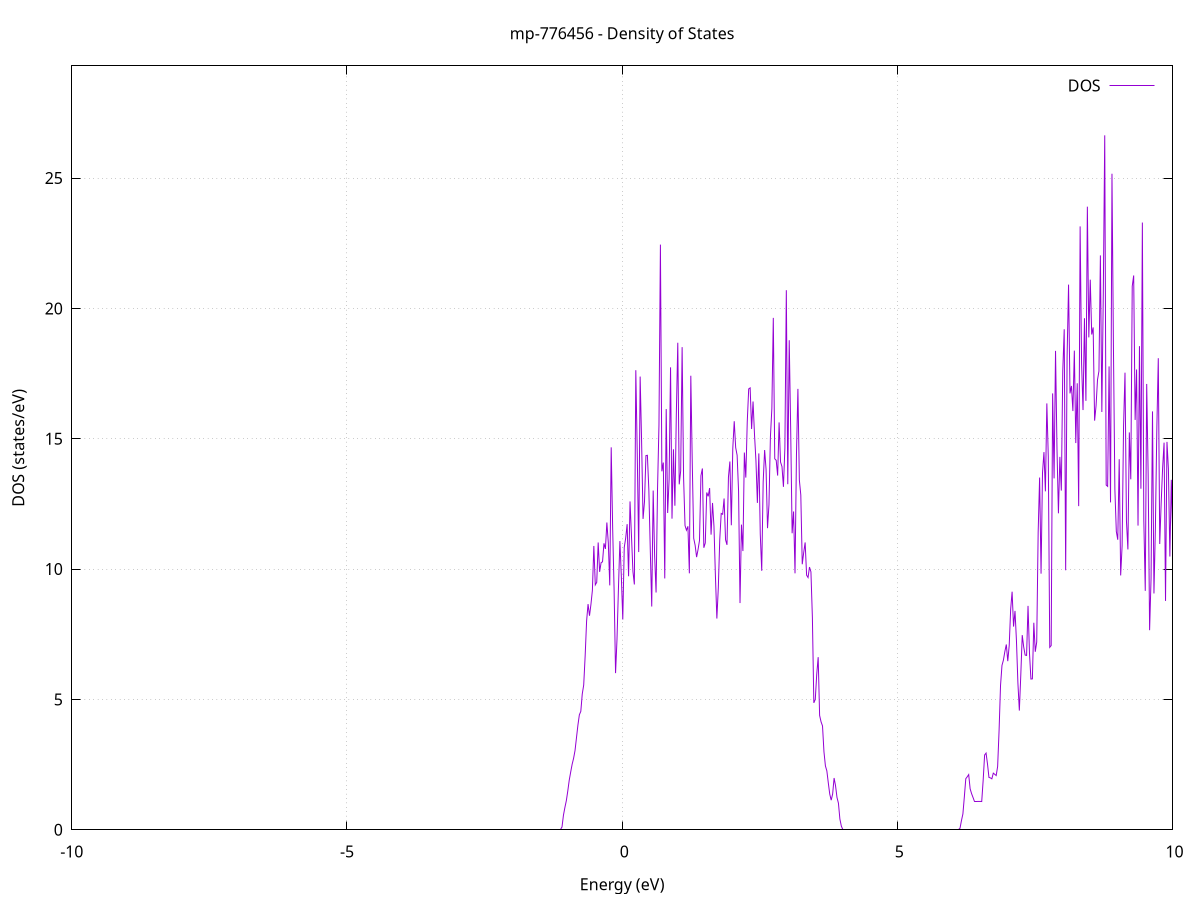 set title 'mp-776456 - Density of States'
set xlabel 'Energy (eV)'
set ylabel 'DOS (states/eV)'
set grid
set xrange [-10:10]
set yrange [0:29.305]
set xzeroaxis lt -1
set terminal png size 800,600
set output 'mp-776456_dos_gnuplot.png'
plot '-' using 1:2 with lines title 'DOS'
-29.967700 0.000000
-29.941400 0.000000
-29.915100 0.000000
-29.888800 0.000000
-29.862500 0.000000
-29.836200 0.000000
-29.809900 0.000000
-29.783600 0.000000
-29.757300 0.000000
-29.731000 0.000000
-29.704700 0.000000
-29.678400 0.000000
-29.652100 0.000000
-29.625800 0.000000
-29.599500 0.000000
-29.573200 0.000000
-29.546900 0.000000
-29.520600 0.000000
-29.494300 0.000000
-29.468000 0.000000
-29.441700 0.000000
-29.415400 0.000000
-29.389100 0.000000
-29.362800 0.000000
-29.336500 0.000000
-29.310200 0.000000
-29.283900 0.000000
-29.257600 0.000000
-29.231300 0.000000
-29.205000 0.000000
-29.178700 0.000000
-29.152400 0.000000
-29.126100 0.000000
-29.099800 0.000000
-29.073500 0.000000
-29.047200 0.000000
-29.020900 0.000000
-28.994700 0.000000
-28.968400 0.000000
-28.942100 0.000000
-28.915800 0.000000
-28.889500 0.000000
-28.863200 0.000000
-28.836900 0.000000
-28.810600 0.000000
-28.784300 0.000000
-28.758000 0.000000
-28.731700 0.000000
-28.705400 0.000000
-28.679100 0.000000
-28.652800 0.000000
-28.626500 0.000000
-28.600200 0.000000
-28.573900 0.000000
-28.547600 0.000000
-28.521300 0.000000
-28.495000 0.000000
-28.468700 0.000000
-28.442400 0.000000
-28.416100 0.000000
-28.389800 0.000000
-28.363500 0.000000
-28.337200 0.000000
-28.310900 0.000000
-28.284600 0.000000
-28.258300 0.000000
-28.232000 0.000000
-28.205700 0.000000
-28.179400 0.000000
-28.153100 0.000000
-28.126800 0.000000
-28.100500 0.000000
-28.074200 0.000000
-28.047900 0.000000
-28.021600 0.000000
-27.995300 0.000000
-27.969000 0.000000
-27.942700 0.000000
-27.916400 0.000000
-27.890200 0.000000
-27.863900 0.000000
-27.837600 0.000000
-27.811300 0.000000
-27.785000 0.000000
-27.758700 0.000000
-27.732400 0.000000
-27.706100 0.000000
-27.679800 0.000000
-27.653500 0.000000
-27.627200 0.000000
-27.600900 0.000000
-27.574600 3.269900
-27.548300 31.986800
-27.522000 27.049700
-27.495700 34.081600
-27.469400 13.095200
-27.443100 34.325000
-27.416800 32.295700
-27.390500 61.880400
-27.364200 41.633700
-27.337900 63.404000
-27.311600 81.708300
-27.285300 71.185500
-27.259000 53.107200
-27.232700 55.339300
-27.206400 39.647800
-27.180100 110.600600
-27.153800 156.945600
-27.127500 32.485000
-27.101200 49.040900
-27.074900 38.660200
-27.048600 38.978300
-27.022300 34.698300
-26.996000 42.873100
-26.969700 86.626100
-26.943400 31.663600
-26.917100 45.112900
-26.890800 14.333200
-26.864500 0.000000
-26.838200 0.000000
-26.811900 0.000000
-26.785600 0.000000
-26.759400 0.000000
-26.733100 0.000000
-26.706800 0.000000
-26.680500 0.000000
-26.654200 0.000000
-26.627900 0.000000
-26.601600 0.000000
-26.575300 0.000000
-26.549000 0.000000
-26.522700 0.000000
-26.496400 0.000000
-26.470100 0.000000
-26.443800 0.000000
-26.417500 0.000000
-26.391200 0.000000
-26.364900 0.000000
-26.338600 0.000000
-26.312300 0.000000
-26.286000 0.000000
-26.259700 0.000000
-26.233400 0.000000
-26.207100 0.000000
-26.180800 0.000000
-26.154500 0.000000
-26.128200 0.000000
-26.101900 0.000000
-26.075600 0.000000
-26.049300 0.000000
-26.023000 0.000000
-25.996700 0.000000
-25.970400 0.000000
-25.944100 0.000000
-25.917800 0.000000
-25.891500 0.000000
-25.865200 0.000000
-25.838900 0.000000
-25.812600 0.000000
-25.786300 0.000000
-25.760000 0.000000
-25.733700 0.000000
-25.707400 0.000000
-25.681100 0.000000
-25.654800 0.000000
-25.628600 0.000000
-25.602300 0.000000
-25.576000 0.000000
-25.549700 0.000000
-25.523400 0.000000
-25.497100 0.000000
-25.470800 0.000000
-25.444500 0.000000
-25.418200 0.000000
-25.391900 0.000000
-25.365600 0.000000
-25.339300 0.000000
-25.313000 0.000000
-25.286700 0.000000
-25.260400 0.000000
-25.234100 0.000000
-25.207800 0.000000
-25.181500 0.000000
-25.155200 0.000000
-25.128900 0.000000
-25.102600 0.000000
-25.076300 0.000000
-25.050000 0.000000
-25.023700 0.000000
-24.997400 0.000000
-24.971100 0.000000
-24.944800 0.000000
-24.918500 0.000000
-24.892200 0.000000
-24.865900 0.000000
-24.839600 0.000000
-24.813300 0.000000
-24.787000 0.000000
-24.760700 0.000000
-24.734400 0.000000
-24.708100 0.000000
-24.681800 0.000000
-24.655500 0.000000
-24.629200 0.000000
-24.602900 0.000000
-24.576600 0.000000
-24.550300 0.000000
-24.524000 0.000000
-24.497800 0.000000
-24.471500 0.000000
-24.445200 0.000000
-24.418900 0.000000
-24.392600 0.000000
-24.366300 0.000000
-24.340000 0.000000
-24.313700 0.000000
-24.287400 0.000000
-24.261100 0.000000
-24.234800 0.000000
-24.208500 0.000000
-24.182200 0.000000
-24.155900 0.000000
-24.129600 0.000000
-24.103300 0.000000
-24.077000 0.000000
-24.050700 0.000000
-24.024400 0.000000
-23.998100 0.000000
-23.971800 0.000000
-23.945500 0.000000
-23.919200 0.000000
-23.892900 0.000000
-23.866600 0.000000
-23.840300 0.000000
-23.814000 0.000000
-23.787700 0.000000
-23.761400 0.000000
-23.735100 0.000000
-23.708800 0.000000
-23.682500 0.000000
-23.656200 0.000000
-23.629900 0.000000
-23.603600 0.000000
-23.577300 0.000000
-23.551000 0.000000
-23.524700 0.000000
-23.498400 0.000000
-23.472100 0.000000
-23.445800 0.000000
-23.419500 0.000000
-23.393300 0.000000
-23.367000 0.000000
-23.340700 0.000000
-23.314400 0.000000
-23.288100 0.000000
-23.261800 0.000000
-23.235500 0.000000
-23.209200 0.000000
-23.182900 0.000000
-23.156600 0.000000
-23.130300 0.000000
-23.104000 0.000000
-23.077700 0.000000
-23.051400 0.000000
-23.025100 0.000000
-22.998800 0.000000
-22.972500 0.000000
-22.946200 0.000000
-22.919900 0.000000
-22.893600 0.000000
-22.867300 0.000000
-22.841000 0.000000
-22.814700 0.000000
-22.788400 0.000000
-22.762100 0.000000
-22.735800 0.000000
-22.709500 0.000000
-22.683200 0.000000
-22.656900 0.000000
-22.630600 0.000000
-22.604300 0.000000
-22.578000 0.000000
-22.551700 0.000000
-22.525400 0.000000
-22.499100 0.000000
-22.472800 0.000000
-22.446500 0.000000
-22.420200 0.000000
-22.393900 0.000000
-22.367600 0.000000
-22.341300 0.000000
-22.315000 0.000000
-22.288700 0.000000
-22.262500 0.000000
-22.236200 0.000000
-22.209900 0.000000
-22.183600 0.000000
-22.157300 0.000000
-22.131000 0.000000
-22.104700 0.000000
-22.078400 0.000000
-22.052100 0.000000
-22.025800 0.000000
-21.999500 0.000000
-21.973200 0.000000
-21.946900 0.000000
-21.920600 0.000000
-21.894300 0.000000
-21.868000 0.000000
-21.841700 0.000000
-21.815400 0.000000
-21.789100 0.000000
-21.762800 0.000000
-21.736500 0.000000
-21.710200 0.000000
-21.683900 0.000000
-21.657600 0.000000
-21.631300 0.000000
-21.605000 0.000000
-21.578700 0.000000
-21.552400 0.000000
-21.526100 0.000000
-21.499800 0.000000
-21.473500 0.000000
-21.447200 0.000000
-21.420900 0.000000
-21.394600 0.000000
-21.368300 0.000000
-21.342000 0.000000
-21.315700 0.000000
-21.289400 0.000000
-21.263100 0.000000
-21.236800 0.000000
-21.210500 0.000000
-21.184200 0.000000
-21.157900 0.000000
-21.131700 0.000000
-21.105400 0.000000
-21.079100 0.000000
-21.052800 0.000000
-21.026500 0.000000
-21.000200 0.000000
-20.973900 0.000000
-20.947600 0.000000
-20.921300 0.000000
-20.895000 0.000000
-20.868700 0.000000
-20.842400 0.000000
-20.816100 0.000000
-20.789800 0.000000
-20.763500 0.000000
-20.737200 0.000000
-20.710900 0.000000
-20.684600 0.000000
-20.658300 0.000000
-20.632000 0.000000
-20.605700 0.000000
-20.579400 0.000000
-20.553100 0.000000
-20.526800 0.000000
-20.500500 0.000000
-20.474200 0.000000
-20.447900 0.000000
-20.421600 0.000000
-20.395300 0.000000
-20.369000 0.000000
-20.342700 0.000000
-20.316400 0.000000
-20.290100 0.000000
-20.263800 0.000000
-20.237500 0.000000
-20.211200 0.000000
-20.184900 0.000000
-20.158600 0.000000
-20.132300 0.000000
-20.106000 0.000000
-20.079700 0.000000
-20.053400 0.000000
-20.027100 0.000000
-20.000900 0.000000
-19.974600 0.000000
-19.948300 0.000000
-19.922000 0.000000
-19.895700 0.000000
-19.869400 0.000000
-19.843100 0.000000
-19.816800 0.000000
-19.790500 0.000000
-19.764200 0.000000
-19.737900 0.000000
-19.711600 0.000000
-19.685300 0.000000
-19.659000 0.000000
-19.632700 0.000000
-19.606400 0.000000
-19.580100 0.000000
-19.553800 0.000000
-19.527500 0.000000
-19.501200 0.000000
-19.474900 0.000000
-19.448600 0.000000
-19.422300 0.000000
-19.396000 0.000000
-19.369700 0.000000
-19.343400 0.000000
-19.317100 0.000000
-19.290800 0.000000
-19.264500 0.000000
-19.238200 0.000000
-19.211900 0.000000
-19.185600 0.000000
-19.159300 0.000000
-19.133000 0.000000
-19.106700 0.000000
-19.080400 0.000000
-19.054100 0.000000
-19.027800 0.000000
-19.001500 0.000000
-18.975200 0.000000
-18.948900 0.000000
-18.922600 0.000000
-18.896400 0.000000
-18.870100 0.000000
-18.843800 0.000000
-18.817500 0.000000
-18.791200 0.000000
-18.764900 0.000000
-18.738600 0.000000
-18.712300 0.000000
-18.686000 0.000000
-18.659700 0.000000
-18.633400 0.000000
-18.607100 0.000000
-18.580800 0.000000
-18.554500 0.000000
-18.528200 0.000000
-18.501900 0.000000
-18.475600 0.000000
-18.449300 0.000000
-18.423000 0.000000
-18.396700 0.000000
-18.370400 0.000000
-18.344100 0.000000
-18.317800 0.000000
-18.291500 0.000000
-18.265200 0.000000
-18.238900 0.000000
-18.212600 0.000000
-18.186300 0.000000
-18.160000 0.000000
-18.133700 0.000000
-18.107400 0.000000
-18.081100 0.000000
-18.054800 0.000000
-18.028500 0.000000
-18.002200 0.000000
-17.975900 0.000000
-17.949600 0.000000
-17.923300 0.000000
-17.897000 0.000000
-17.870700 0.000000
-17.844400 0.000000
-17.818100 0.000000
-17.791800 0.000000
-17.765600 0.000000
-17.739300 0.000000
-17.713000 0.000000
-17.686700 0.000000
-17.660400 0.000000
-17.634100 0.000000
-17.607800 0.000000
-17.581500 0.000000
-17.555200 0.000000
-17.528900 0.000000
-17.502600 0.000000
-17.476300 0.000000
-17.450000 0.000000
-17.423700 0.000000
-17.397400 0.000000
-17.371100 0.000000
-17.344800 0.000000
-17.318500 0.000000
-17.292200 0.000000
-17.265900 0.000000
-17.239600 0.000000
-17.213300 0.000000
-17.187000 0.000000
-17.160700 0.000000
-17.134400 0.000000
-17.108100 0.000000
-17.081800 0.000000
-17.055500 0.000000
-17.029200 0.000000
-17.002900 0.000000
-16.976600 0.000000
-16.950300 0.000000
-16.924000 0.000000
-16.897700 0.000000
-16.871400 0.000000
-16.845100 0.000000
-16.818800 0.000000
-16.792500 0.000000
-16.766200 0.000000
-16.739900 0.000000
-16.713600 0.000000
-16.687300 0.000000
-16.661000 0.000000
-16.634800 0.000000
-16.608500 0.000000
-16.582200 0.000000
-16.555900 0.000000
-16.529600 0.000000
-16.503300 0.000000
-16.477000 0.000000
-16.450700 0.000000
-16.424400 0.000000
-16.398100 0.000000
-16.371800 0.000000
-16.345500 0.000000
-16.319200 0.000000
-16.292900 0.000000
-16.266600 0.000000
-16.240300 0.000000
-16.214000 0.000000
-16.187700 0.000000
-16.161400 0.000000
-16.135100 0.000000
-16.108800 0.000000
-16.082500 0.000000
-16.056200 0.000000
-16.029900 0.000000
-16.003600 0.000000
-15.977300 0.000000
-15.951000 0.000000
-15.924700 0.000000
-15.898400 0.000000
-15.872100 0.000000
-15.845800 0.000000
-15.819500 0.000000
-15.793200 0.000000
-15.766900 0.000000
-15.740600 0.000000
-15.714300 0.000000
-15.688000 0.000000
-15.661700 0.000000
-15.635400 0.000000
-15.609100 0.000000
-15.582800 0.000000
-15.556500 0.000000
-15.530300 0.000000
-15.504000 0.000000
-15.477700 0.000000
-15.451400 0.000000
-15.425100 0.000000
-15.398800 0.000000
-15.372500 0.000000
-15.346200 0.000000
-15.319900 0.000000
-15.293600 0.000000
-15.267300 0.000000
-15.241000 0.000000
-15.214700 0.000000
-15.188400 0.000000
-15.162100 0.000000
-15.135800 0.000000
-15.109500 0.000000
-15.083200 0.000000
-15.056900 0.000000
-15.030600 0.000000
-15.004300 0.000000
-14.978000 0.000000
-14.951700 0.000000
-14.925400 0.000000
-14.899100 0.000000
-14.872800 0.000000
-14.846500 0.000000
-14.820200 0.000000
-14.793900 0.000000
-14.767600 0.000000
-14.741300 0.000000
-14.715000 0.000000
-14.688700 0.000000
-14.662400 0.000000
-14.636100 0.000000
-14.609800 0.000000
-14.583500 0.000000
-14.557200 0.000000
-14.530900 0.000000
-14.504600 0.000000
-14.478300 0.000000
-14.452000 0.000000
-14.425700 0.000000
-14.399500 0.000000
-14.373200 0.000000
-14.346900 0.000000
-14.320600 0.000000
-14.294300 0.000000
-14.268000 0.000000
-14.241700 0.000000
-14.215400 0.000000
-14.189100 0.000000
-14.162800 0.000000
-14.136500 0.000000
-14.110200 0.000000
-14.083900 0.000000
-14.057600 0.000000
-14.031300 0.000000
-14.005000 0.000000
-13.978700 0.000000
-13.952400 0.000000
-13.926100 0.000000
-13.899800 0.000000
-13.873500 0.000000
-13.847200 0.048000
-13.820900 0.388000
-13.794600 0.846800
-13.768300 0.954500
-13.742000 0.890700
-13.715700 0.982800
-13.689400 1.037700
-13.663100 1.266400
-13.636800 1.592300
-13.610500 1.719500
-13.584200 1.953300
-13.557900 2.360300
-13.531600 2.494800
-13.505300 2.794000
-13.479000 2.433600
-13.452700 2.128800
-13.426400 2.428900
-13.400100 2.953700
-13.373800 3.140300
-13.347500 3.202800
-13.321200 3.230000
-13.294900 3.153300
-13.268700 3.540900
-13.242400 2.941400
-13.216100 3.023800
-13.189800 3.371500
-13.163500 3.764400
-13.137200 3.833000
-13.110900 3.998700
-13.084600 4.269900
-13.058300 5.062500
-13.032000 5.187600
-13.005700 5.920600
-12.979400 6.004700
-12.953100 6.923900
-12.926800 7.043200
-12.900500 11.117300
-12.874200 3.867000
-12.847900 4.127800
-12.821600 7.795600
-12.795300 8.753200
-12.769000 9.928800
-12.742700 14.072400
-12.716400 25.171500
-12.690100 5.132200
-12.663800 5.241200
-12.637500 5.763400
-12.611200 6.619100
-12.584900 9.835700
-12.558600 12.805800
-12.532300 12.927700
-12.506000 15.418400
-12.479700 8.247800
-12.453400 18.376800
-12.427100 12.336400
-12.400800 13.626700
-12.374500 14.596700
-12.348200 17.233200
-12.321900 12.461800
-12.295600 15.605000
-12.269300 16.974300
-12.243000 15.526800
-12.216700 8.552800
-12.190400 23.740700
-12.164100 28.823300
-12.137900 12.965300
-12.111600 15.869800
-12.085300 27.335000
-12.059000 10.842500
-12.032700 17.858200
-12.006400 13.042700
-11.980100 29.261600
-11.953800 33.046400
-11.927500 23.870700
-11.901200 15.254800
-11.874900 3.137300
-11.848600 0.000000
-11.822300 0.000000
-11.796000 0.000000
-11.769700 0.000000
-11.743400 0.000000
-11.717100 0.000000
-11.690800 0.000000
-11.664500 0.000000
-11.638200 0.000000
-11.611900 0.000000
-11.585600 0.000000
-11.559300 0.000000
-11.533000 0.000000
-11.506700 0.000000
-11.480400 0.000000
-11.454100 0.000000
-11.427800 0.000000
-11.401500 0.000000
-11.375200 0.000000
-11.348900 0.000000
-11.322600 0.000000
-11.296300 0.000000
-11.270000 0.000000
-11.243700 0.000000
-11.217400 0.000000
-11.191100 0.000000
-11.164800 0.000000
-11.138500 0.000000
-11.112200 0.000000
-11.085900 0.000000
-11.059600 0.000000
-11.033400 0.000000
-11.007100 0.000000
-10.980800 0.000000
-10.954500 0.000000
-10.928200 0.000000
-10.901900 0.000000
-10.875600 0.000000
-10.849300 0.000000
-10.823000 0.000000
-10.796700 0.000000
-10.770400 0.000000
-10.744100 0.000000
-10.717800 0.000000
-10.691500 0.000000
-10.665200 0.000000
-10.638900 0.000000
-10.612600 0.000000
-10.586300 0.000000
-10.560000 0.000000
-10.533700 0.000000
-10.507400 0.000000
-10.481100 0.000000
-10.454800 0.000000
-10.428500 0.000000
-10.402200 0.000000
-10.375900 0.000000
-10.349600 0.000000
-10.323300 0.000000
-10.297000 0.000000
-10.270700 0.000000
-10.244400 0.000000
-10.218100 0.000000
-10.191800 0.000000
-10.165500 0.000000
-10.139200 0.000000
-10.112900 0.000000
-10.086600 0.000000
-10.060300 0.000000
-10.034000 0.000000
-10.007700 0.000000
-9.981400 0.000000
-9.955100 0.000000
-9.928800 0.000000
-9.902600 0.000000
-9.876300 0.000000
-9.850000 0.000000
-9.823700 0.000000
-9.797400 0.000000
-9.771100 0.000000
-9.744800 0.000000
-9.718500 0.000000
-9.692200 0.000000
-9.665900 0.000000
-9.639600 0.000000
-9.613300 0.000000
-9.587000 0.000000
-9.560700 0.000000
-9.534400 0.000000
-9.508100 0.000000
-9.481800 0.000000
-9.455500 0.000000
-9.429200 0.000000
-9.402900 0.000000
-9.376600 0.000000
-9.350300 0.000000
-9.324000 0.000000
-9.297700 0.000000
-9.271400 0.000000
-9.245100 0.000000
-9.218800 0.000000
-9.192500 0.000000
-9.166200 0.000000
-9.139900 0.000000
-9.113600 0.000000
-9.087300 0.000000
-9.061000 0.000000
-9.034700 0.000000
-9.008400 0.000000
-8.982100 0.000000
-8.955800 0.000000
-8.929500 0.000000
-8.903200 0.000000
-8.876900 0.000000
-8.850600 0.000000
-8.824300 0.000000
-8.798000 0.000000
-8.771800 0.000000
-8.745500 0.000000
-8.719200 0.000000
-8.692900 0.000000
-8.666600 0.000000
-8.640300 0.000000
-8.614000 0.000000
-8.587700 0.000000
-8.561400 0.000000
-8.535100 0.000000
-8.508800 0.000000
-8.482500 0.000000
-8.456200 0.000000
-8.429900 0.000000
-8.403600 0.000000
-8.377300 0.000000
-8.351000 0.000000
-8.324700 0.000000
-8.298400 0.000000
-8.272100 0.000000
-8.245800 0.000000
-8.219500 0.000000
-8.193200 0.000000
-8.166900 0.000000
-8.140600 0.000000
-8.114300 0.000000
-8.088000 0.000000
-8.061700 0.000000
-8.035400 0.000000
-8.009100 0.000000
-7.982800 0.000000
-7.956500 0.000000
-7.930200 0.000000
-7.903900 0.000000
-7.877600 0.000000
-7.851300 0.000000
-7.825000 0.000000
-7.798700 0.000000
-7.772400 0.000000
-7.746100 0.000000
-7.719800 0.000000
-7.693500 0.000000
-7.667200 0.000000
-7.641000 0.000000
-7.614700 0.000000
-7.588400 0.000000
-7.562100 0.000000
-7.535800 0.000000
-7.509500 0.000000
-7.483200 0.000000
-7.456900 0.000000
-7.430600 0.000000
-7.404300 0.000000
-7.378000 0.000000
-7.351700 0.000000
-7.325400 0.000000
-7.299100 0.000000
-7.272800 0.000000
-7.246500 0.000000
-7.220200 0.000000
-7.193900 0.000000
-7.167600 0.000000
-7.141300 0.000000
-7.115000 0.000000
-7.088700 0.000000
-7.062400 0.000000
-7.036100 0.000000
-7.009800 0.000000
-6.983500 0.000000
-6.957200 0.000000
-6.930900 0.000000
-6.904600 0.000000
-6.878300 0.000000
-6.852000 0.000000
-6.825700 0.000000
-6.799400 0.000000
-6.773100 0.000000
-6.746800 0.000000
-6.720500 0.000000
-6.694200 0.000000
-6.667900 0.000000
-6.641600 0.000000
-6.615300 0.000000
-6.589000 0.000000
-6.562700 0.000000
-6.536500 0.000000
-6.510200 0.000000
-6.483900 0.000000
-6.457600 0.000000
-6.431300 0.000000
-6.405000 0.000000
-6.378700 0.000000
-6.352400 0.000000
-6.326100 0.000000
-6.299800 0.000000
-6.273500 0.000000
-6.247200 0.000000
-6.220900 0.000000
-6.194600 0.000000
-6.168300 0.000000
-6.142000 0.000000
-6.115700 0.000000
-6.089400 0.000000
-6.063100 0.000000
-6.036800 0.000000
-6.010500 0.000000
-5.984200 0.000000
-5.957900 0.000000
-5.931600 0.000000
-5.905300 0.000000
-5.879000 0.000000
-5.852700 0.000000
-5.826400 0.000000
-5.800100 0.000000
-5.773800 0.000000
-5.747500 0.000000
-5.721200 0.000000
-5.694900 0.000000
-5.668600 0.000000
-5.642300 0.000000
-5.616000 0.000000
-5.589700 0.000000
-5.563400 0.000000
-5.537100 0.000000
-5.510800 0.000000
-5.484500 0.000000
-5.458200 0.000000
-5.431900 0.000000
-5.405700 0.000000
-5.379400 0.000000
-5.353100 0.000000
-5.326800 0.000000
-5.300500 0.000000
-5.274200 0.000000
-5.247900 0.000000
-5.221600 0.000000
-5.195300 0.000000
-5.169000 0.000000
-5.142700 0.000000
-5.116400 0.000000
-5.090100 0.000000
-5.063800 0.000000
-5.037500 0.000000
-5.011200 0.000000
-4.984900 0.000000
-4.958600 0.000000
-4.932300 0.000000
-4.906000 0.000000
-4.879700 0.000000
-4.853400 0.000000
-4.827100 0.000000
-4.800800 0.000000
-4.774500 0.000000
-4.748200 0.000000
-4.721900 0.000000
-4.695600 0.000000
-4.669300 0.000000
-4.643000 0.000000
-4.616700 0.000000
-4.590400 0.000000
-4.564100 0.000000
-4.537800 0.000000
-4.511500 0.000000
-4.485200 0.000000
-4.458900 0.000000
-4.432600 0.000000
-4.406300 0.000000
-4.380000 0.000000
-4.353700 0.000000
-4.327400 0.000000
-4.301100 0.000000
-4.274900 0.000000
-4.248600 0.000000
-4.222300 0.000000
-4.196000 0.000000
-4.169700 0.000000
-4.143400 0.000000
-4.117100 0.000000
-4.090800 0.000000
-4.064500 0.000000
-4.038200 0.000000
-4.011900 0.000000
-3.985600 0.000000
-3.959300 0.000000
-3.933000 0.000000
-3.906700 0.000000
-3.880400 0.000000
-3.854100 0.000000
-3.827800 0.000000
-3.801500 0.000000
-3.775200 0.000000
-3.748900 0.000000
-3.722600 0.000000
-3.696300 0.000000
-3.670000 0.000000
-3.643700 0.000000
-3.617400 0.000000
-3.591100 0.000000
-3.564800 0.000000
-3.538500 0.000000
-3.512200 0.000000
-3.485900 0.000000
-3.459600 0.000000
-3.433300 0.000000
-3.407000 0.000000
-3.380700 0.000000
-3.354400 0.000000
-3.328100 0.000000
-3.301800 0.000000
-3.275500 0.000000
-3.249200 0.000000
-3.222900 0.000000
-3.196600 0.000000
-3.170300 0.000000
-3.144100 0.000000
-3.117800 0.000000
-3.091500 0.000000
-3.065200 0.000000
-3.038900 0.000000
-3.012600 0.000000
-2.986300 0.000000
-2.960000 0.000000
-2.933700 0.000000
-2.907400 0.000000
-2.881100 0.000000
-2.854800 0.000000
-2.828500 0.000000
-2.802200 0.000000
-2.775900 0.000000
-2.749600 0.000000
-2.723300 0.000000
-2.697000 0.000000
-2.670700 0.000000
-2.644400 0.000000
-2.618100 0.000000
-2.591800 0.000000
-2.565500 0.000000
-2.539200 0.000000
-2.512900 0.000000
-2.486600 0.000000
-2.460300 0.000000
-2.434000 0.000000
-2.407700 0.000000
-2.381400 0.000000
-2.355100 0.000000
-2.328800 0.000000
-2.302500 0.000000
-2.276200 0.000000
-2.249900 0.000000
-2.223600 0.000000
-2.197300 0.000000
-2.171000 0.000000
-2.144700 0.000000
-2.118400 0.000000
-2.092100 0.000000
-2.065800 0.000000
-2.039600 0.000000
-2.013300 0.000000
-1.987000 0.000000
-1.960700 0.000000
-1.934400 0.000000
-1.908100 0.000000
-1.881800 0.000000
-1.855500 0.000000
-1.829200 0.000000
-1.802900 0.000000
-1.776600 0.000000
-1.750300 0.000000
-1.724000 0.000000
-1.697700 0.000000
-1.671400 0.000000
-1.645100 0.000000
-1.618800 0.000000
-1.592500 0.000000
-1.566200 0.000000
-1.539900 0.000000
-1.513600 0.000000
-1.487300 0.000000
-1.461000 0.000000
-1.434700 0.000000
-1.408400 0.000000
-1.382100 0.000000
-1.355800 0.000000
-1.329500 0.000000
-1.303200 0.000000
-1.276900 0.000000
-1.250600 0.000000
-1.224300 0.000000
-1.198000 0.000000
-1.171700 0.000000
-1.145400 0.000000
-1.119100 0.000000
-1.092800 0.106600
-1.066500 0.558700
-1.040200 0.854600
-1.013900 1.118200
-0.987600 1.488700
-0.961300 1.902800
-0.935000 2.214100
-0.908800 2.510500
-0.882500 2.737700
-0.856200 3.039300
-0.829900 3.527200
-0.803600 4.015000
-0.777300 4.409900
-0.751000 4.542800
-0.724700 5.210400
-0.698400 5.554500
-0.672100 6.671600
-0.645800 8.009200
-0.619500 8.657800
-0.593200 8.210500
-0.566900 8.649100
-0.540600 9.186400
-0.514300 10.887800
-0.488000 9.395200
-0.461700 9.492400
-0.435400 11.020000
-0.409100 9.894200
-0.382800 10.245500
-0.356500 10.279800
-0.330200 10.989400
-0.303900 10.774900
-0.277600 11.786900
-0.251300 11.008500
-0.225000 9.375500
-0.198700 14.671500
-0.172400 11.569700
-0.146100 9.197200
-0.119800 6.008500
-0.093500 7.305400
-0.067200 9.259600
-0.040900 11.073600
-0.014600 9.715200
0.011700 8.066000
0.038000 10.829500
0.064300 11.187600
0.090600 11.724100
0.116900 9.724800
0.143200 12.597400
0.169500 11.276800
0.195800 9.909400
0.222000 9.410500
0.248300 17.631100
0.274600 14.419900
0.300900 10.654500
0.327200 17.385900
0.353500 14.907700
0.379800 11.926300
0.406100 12.584900
0.432400 14.354900
0.458700 14.366200
0.485000 13.047900
0.511300 10.729800
0.537600 8.564000
0.563900 13.013500
0.590200 10.511900
0.616500 9.102400
0.642800 13.054800
0.669100 15.530600
0.695400 22.447800
0.721700 13.752000
0.748000 14.087500
0.774300 9.640300
0.800600 16.139600
0.826900 12.153000
0.853200 13.439300
0.879500 17.740800
0.905800 11.935100
0.932100 14.595700
0.958400 12.430200
0.984700 15.959800
1.011000 18.684600
1.037300 13.251700
1.063600 13.769400
1.089900 18.515000
1.116200 13.522500
1.142500 11.671200
1.168800 11.491300
1.195100 11.642000
1.221400 9.837300
1.247700 17.418700
1.274000 14.091700
1.300300 11.181300
1.326500 10.910200
1.352800 10.460500
1.379100 10.749200
1.405400 11.097100
1.431700 13.582600
1.458000 13.859900
1.484300 10.819100
1.510600 11.003200
1.536900 12.938700
1.563200 12.790700
1.589500 13.109400
1.615800 11.322600
1.642100 12.538000
1.668400 11.640800
1.694700 9.747000
1.721000 8.103200
1.747300 9.278500
1.773600 11.131700
1.799900 12.134700
1.826200 12.103900
1.852500 12.709200
1.878800 11.124700
1.905100 10.930300
1.931400 13.525600
1.957700 14.128800
1.984000 11.681000
2.010300 14.625900
2.036600 15.672100
2.062900 14.661500
2.089200 14.365700
2.115500 12.991100
2.141800 8.697700
2.168100 11.706500
2.194400 10.691500
2.220700 14.471100
2.247000 13.511600
2.273300 15.653700
2.299600 16.912400
2.325900 16.951900
2.352200 15.376400
2.378500 16.430200
2.404800 15.169400
2.431100 14.161800
2.457300 12.538200
2.483600 14.437200
2.509900 11.338800
2.536200 9.935100
2.562500 13.344400
2.588800 14.567800
2.615100 13.827800
2.641400 11.570300
2.667700 12.468100
2.694000 15.064800
2.720300 16.161800
2.746600 19.638200
2.772900 14.232500
2.799200 14.173300
2.825500 13.587900
2.851800 15.627200
2.878100 14.106400
2.904400 13.931400
2.930700 13.155900
2.957000 14.645900
2.983300 20.698800
3.009600 13.256400
3.035900 18.779800
3.062200 15.366000
3.088500 11.376200
3.114800 12.210700
3.141100 9.837400
3.167400 14.396000
3.193700 16.915000
3.220000 13.417900
3.246300 12.841900
3.272600 10.186400
3.298900 10.634500
3.325200 11.022900
3.351500 9.767600
3.377800 9.676500
3.404100 10.078200
3.430400 9.893400
3.456700 8.146700
3.483000 4.868600
3.509300 5.001600
3.535600 5.966300
3.561900 6.622300
3.588100 4.386700
3.614400 4.141000
3.640700 3.983100
3.667000 2.993400
3.693300 2.451900
3.719600 2.258600
3.745900 1.798000
3.772200 1.368600
3.798500 1.135600
3.824800 1.372600
3.851100 1.985200
3.877400 1.690200
3.903700 1.241100
3.930000 1.019600
3.956300 0.414400
3.982600 0.142500
4.008900 0.012400
4.035200 0.000000
4.061500 0.000000
4.087800 0.000000
4.114100 0.000000
4.140400 0.000000
4.166700 0.000000
4.193000 0.000000
4.219300 0.000000
4.245600 0.000000
4.271900 0.000000
4.298200 0.000000
4.324500 0.000000
4.350800 0.000000
4.377100 0.000000
4.403400 0.000000
4.429700 0.000000
4.456000 0.000000
4.482300 0.000000
4.508600 0.000000
4.534900 0.000000
4.561200 0.000000
4.587500 0.000000
4.613800 0.000000
4.640100 0.000000
4.666400 0.000000
4.692700 0.000000
4.718900 0.000000
4.745200 0.000000
4.771500 0.000000
4.797800 0.000000
4.824100 0.000000
4.850400 0.000000
4.876700 0.000000
4.903000 0.000000
4.929300 0.000000
4.955600 0.000000
4.981900 0.000000
5.008200 0.000000
5.034500 0.000000
5.060800 0.000000
5.087100 0.000000
5.113400 0.000000
5.139700 0.000000
5.166000 0.000000
5.192300 0.000000
5.218600 0.000000
5.244900 0.000000
5.271200 0.000000
5.297500 0.000000
5.323800 0.000000
5.350100 0.000000
5.376400 0.000000
5.402700 0.000000
5.429000 0.000000
5.455300 0.000000
5.481600 0.000000
5.507900 0.000000
5.534200 0.000000
5.560500 0.000000
5.586800 0.000000
5.613100 0.000000
5.639400 0.000000
5.665700 0.000000
5.692000 0.000000
5.718300 0.000000
5.744600 0.000000
5.770900 0.000000
5.797200 0.000000
5.823400 0.000000
5.849700 0.000000
5.876000 0.000000
5.902300 0.000000
5.928600 0.000000
5.954900 0.000000
5.981200 0.000000
6.007500 0.000000
6.033800 0.000000
6.060100 0.000000
6.086400 0.000000
6.112700 0.000000
6.139000 0.058900
6.165300 0.351800
6.191600 0.607200
6.217900 1.263700
6.244200 1.959700
6.270500 2.033000
6.296800 2.117600
6.323100 1.571200
6.349400 1.385700
6.375700 1.238700
6.402000 1.086000
6.428300 1.085600
6.454600 1.086000
6.480900 1.086400
6.507200 1.088200
6.533500 1.083500
6.559800 1.900700
6.586100 2.869000
6.612400 2.942000
6.638700 2.520100
6.665000 2.007500
6.691300 1.990600
6.717600 1.954800
6.743900 2.173000
6.770200 2.128400
6.796500 2.080300
6.822800 2.431000
6.849100 3.816600
6.875400 5.540100
6.901700 6.307200
6.928000 6.510300
6.954200 6.841400
6.980500 7.108600
7.006800 6.467500
7.033100 7.073100
7.059400 8.458000
7.085700 9.132500
7.112000 7.794500
7.138300 8.396900
7.164600 7.255700
7.190900 5.634700
7.217200 4.571600
7.243500 5.935200
7.269800 7.467800
7.296100 7.017300
7.322400 6.702000
7.348700 6.687500
7.375000 8.588500
7.401300 6.782600
7.427600 5.782600
7.453900 5.789300
7.480200 7.941600
7.506500 6.828700
7.532800 7.203300
7.559100 11.414900
7.585400 13.511400
7.611700 9.826100
7.638000 13.694500
7.664300 14.488800
7.690600 12.982700
7.716900 16.356800
7.743200 14.312500
7.769500 6.998700
7.795800 7.067100
7.822100 16.741200
7.848400 13.479100
7.874700 18.371400
7.901000 14.627500
7.927300 12.139500
7.953600 14.305300
7.979900 13.012000
8.006200 17.600900
8.032500 19.201500
8.058800 9.956500
8.085000 18.156900
8.111300 20.914000
8.137600 16.740300
8.163900 17.027100
8.190200 16.062600
8.216500 18.382500
8.242800 14.835000
8.269100 17.129900
8.295400 12.416500
8.321700 23.145700
8.348000 17.907800
8.374300 16.100400
8.400600 19.623900
8.426900 16.454200
8.453200 23.903100
8.479500 18.888400
8.505800 21.103300
8.532100 19.000300
8.558400 19.271400
8.584700 15.694700
8.611000 16.261900
8.637300 17.262400
8.663600 17.597000
8.689900 22.033500
8.716200 16.026900
8.742500 20.530200
8.768800 26.641200
8.795100 13.225000
8.821400 13.174000
8.847700 17.777100
8.874000 12.558300
8.900300 25.166100
8.926600 18.572900
8.952900 13.061600
8.979200 11.445200
9.005500 11.126700
9.031800 14.216800
9.058100 9.757600
9.084400 10.891400
9.110700 15.475900
9.137000 17.536000
9.163300 11.845800
9.189600 10.754800
9.215800 15.244600
9.242100 13.445100
9.268400 20.851800
9.294700 21.263900
9.321000 15.723100
9.347300 17.658600
9.373600 11.668400
9.399900 18.554200
9.426200 13.083600
9.452500 23.294700
9.478800 11.882600
9.505100 9.165300
9.531400 17.102500
9.557700 13.623500
9.584000 7.656100
9.610300 9.632500
9.636600 16.049600
9.662900 9.064600
9.689200 11.598500
9.715500 15.399200
9.741800 18.090200
9.768100 10.964500
9.794400 12.540200
9.820700 13.888400
9.847000 14.851300
9.873300 8.779900
9.899600 14.879700
9.925900 13.844100
9.952200 10.482700
9.978500 13.426600
10.004800 11.248600
10.031100 11.371200
10.057400 9.504800
10.083700 12.609600
10.110000 14.467300
10.136300 20.425800
10.162600 17.588800
10.188900 11.606700
10.215200 12.593900
10.241500 14.164400
10.267800 14.368000
10.294100 15.727300
10.320300 12.243900
10.346600 13.579500
10.372900 10.721800
10.399200 10.120500
10.425500 10.783100
10.451800 10.007700
10.478100 8.379700
10.504400 17.007500
10.530700 14.455400
10.557000 13.940500
10.583300 15.216200
10.609600 12.086300
10.635900 11.596900
10.662200 10.211200
10.688500 13.813400
10.714800 14.764700
10.741100 8.558400
10.767400 9.355600
10.793700 8.940000
10.820000 7.231100
10.846300 7.510300
10.872600 6.412500
10.898900 5.642800
10.925200 9.239500
10.951500 9.399800
10.977800 12.823200
11.004100 11.244800
11.030400 10.400100
11.056700 4.164000
11.083000 3.211000
11.109300 5.604700
11.135600 9.404900
11.161900 11.829900
11.188200 10.853300
11.214500 9.314300
11.240800 15.112400
11.267100 12.547200
11.293400 12.815900
11.319700 13.639600
11.346000 9.639000
11.372300 8.960900
11.398600 9.068000
11.424900 6.827000
11.451100 5.925600
11.477400 2.041700
11.503700 0.514000
11.530000 0.500700
11.556300 0.479400
11.582600 0.441500
11.608900 0.428700
11.635200 0.418300
11.661500 0.413900
11.687800 0.414300
11.714100 0.414200
11.740400 0.411600
11.766700 0.403900
11.793000 0.398100
11.819300 0.394600
11.845600 0.393300
11.871900 0.394100
11.898200 0.398200
11.924500 0.405700
11.950800 0.496700
11.977100 0.527200
12.003400 0.553900
12.029700 0.577000
12.056000 0.546500
12.082300 0.545300
12.108600 0.545200
12.134900 0.545100
12.161200 0.549100
12.187500 0.559800
12.213800 0.576800
12.240100 0.599900
12.266400 0.626600
12.292700 0.655300
12.319000 0.676500
12.345300 0.739400
12.371600 0.794200
12.397900 0.821900
12.424200 0.845600
12.450500 0.849600
12.476800 0.810100
12.503100 0.784900
12.529400 0.747600
12.555700 0.705900
12.581900 0.672400
12.608200 0.650700
12.634500 0.652600
12.660800 0.672300
12.687100 0.699000
12.713400 0.728200
12.739700 0.758900
12.766000 0.773300
12.792300 0.774900
12.818600 0.763800
12.844900 0.755100
12.871200 0.749400
12.897500 0.746500
12.923800 0.744600
12.950100 0.742700
12.976400 0.746100
13.002700 0.751400
13.029000 0.763400
13.055300 0.783500
13.081600 0.833400
13.107900 0.886300
13.134200 0.931100
13.160500 0.971400
13.186800 0.992000
13.213100 1.015200
13.239400 1.040700
13.265700 1.068900
13.292000 1.100400
13.318300 1.133600
13.344600 1.186500
13.370900 1.270200
13.397200 1.316000
13.423500 1.341900
13.449800 1.356500
13.476100 1.362500
13.502400 1.364700
13.528700 1.335700
13.555000 1.285200
13.581300 1.278900
13.607600 1.276300
13.633900 1.289600
13.660200 1.311900
13.686500 1.338400
13.712700 1.368400
13.739000 1.404700
13.765300 1.451800
13.791600 1.503100
13.817900 1.557700
13.844200 1.579900
13.870500 1.592400
13.896800 1.600800
13.923100 1.610400
13.949400 1.615800
13.975700 1.616300
14.002000 1.614900
14.028300 1.621800
14.054600 1.634800
14.080900 1.654600
14.107200 1.679200
14.133500 1.707700
14.159800 1.737600
14.186100 1.803600
14.212400 1.767300
14.238700 1.727100
14.265000 1.706400
14.291300 1.721100
14.317600 1.757200
14.343900 1.838000
14.370200 1.925600
14.396500 2.001400
14.422800 2.081500
14.449100 2.167400
14.475400 2.327900
14.501700 2.396100
14.528000 2.437000
14.554300 2.411300
14.580600 2.313700
14.606900 2.265900
14.633200 2.265400
14.659500 2.300600
14.685800 2.358300
14.712100 2.437700
14.738400 2.536400
14.764700 2.655500
14.791000 2.748000
14.817200 2.867000
14.843500 3.012200
14.869800 3.243900
14.896100 3.347700
14.922400 3.372600
14.948700 3.407200
14.975000 2.994100
15.001300 2.819000
15.027600 2.745200
15.053900 2.628100
15.080200 2.524400
15.106500 2.432600
15.132800 2.424100
15.159100 2.451500
15.185400 2.469900
15.211700 2.488900
15.238000 2.508600
15.264300 2.605100
15.290600 2.774700
15.316900 2.945600
15.343200 2.960900
15.369500 2.922300
15.395800 3.063700
15.422100 3.170000
15.448400 3.377300
15.474700 2.955700
15.501000 2.684800
15.527300 2.476400
15.553600 2.746000
15.579900 2.883400
15.606200 3.069300
15.632500 3.389800
15.658800 3.950400
15.685100 4.896600
15.711400 3.783000
15.737700 3.066700
15.764000 2.934400
15.790300 2.895900
15.816600 2.921800
15.842900 3.012400
15.869200 3.849600
15.895500 3.749500
15.921800 3.246900
15.948000 2.596100
15.974300 2.588600
16.000600 2.872900
16.026900 3.096900
16.053200 3.110700
16.079500 3.387200
16.105800 3.336500
16.132100 3.421700
16.158400 3.518700
16.184700 3.586900
16.211000 3.752900
16.237300 3.835900
16.263600 3.611000
16.289900 3.865800
16.316200 3.989700
16.342500 3.840600
16.368800 3.870300
16.395100 3.930500
16.421400 3.811200
16.447700 3.535400
16.474000 3.350000
16.500300 3.319300
16.526600 3.599600
16.552900 4.099300
16.579200 3.818500
16.605500 4.239600
16.631800 4.804400
16.658100 5.493700
16.684400 5.074200
16.710700 4.335900
16.737000 3.949700
16.763300 3.627900
16.789600 3.377400
16.815900 3.159500
16.842200 3.284600
16.868500 3.544600
16.894800 3.755000
16.921100 4.182100
16.947400 4.067100
16.973700 3.371500
17.000000 2.623100
17.026300 2.311300
17.052600 2.266100
17.078800 2.351200
17.105100 2.453200
17.131400 2.589500
17.157700 2.816900
17.184000 3.233600
17.210300 3.581300
17.236600 3.707600
17.262900 3.753000
17.289200 3.711800
17.315500 3.720600
17.341800 3.770000
17.368100 3.831800
17.394400 3.884100
17.420700 3.761400
17.447000 3.492300
17.473300 3.581700
17.499600 3.538400
17.525900 3.723500
17.552200 3.890500
17.578500 3.716100
17.604800 3.342800
17.631100 2.765000
17.657400 2.121800
17.683700 2.223900
17.710000 2.386400
17.736300 2.688400
17.762600 3.596100
17.788900 5.463900
17.815200 3.845900
17.841500 3.138000
17.867800 3.080300
17.894100 3.109600
17.920400 3.218800
17.946700 3.322800
17.973000 3.444100
17.999300 3.487500
18.025600 3.526600
18.051900 3.435300
18.078200 3.349000
18.104500 3.344600
18.130800 3.348300
18.157100 3.298000
18.183400 3.199600
18.209600 3.071800
18.235900 3.000000
18.262200 2.622300
18.288500 2.379500
18.314800 2.472000
18.341100 2.793800
18.367400 3.463900
18.393700 4.085600
18.420000 4.479600
18.446300 4.752100
18.472600 4.975600
18.498900 5.070600
18.525200 5.402000
18.551500 5.583200
18.577800 5.263700
18.604100 5.302800
18.630400 5.131200
18.656700 4.467600
18.683000 4.031300
18.709300 4.338700
18.735600 6.164200
18.761900 6.851500
18.788200 6.665100
18.814500 4.956800
18.840800 4.112100
18.867100 3.830400
18.893400 4.301300
18.919700 4.874100
18.946000 5.429200
18.972300 5.319300
18.998600 4.549000
19.024900 3.796600
19.051200 3.090200
19.077500 2.846900
19.103800 2.838600
19.130100 2.649700
19.156400 2.976700
19.182700 3.451600
19.209000 3.820400
19.235300 3.821400
19.261600 3.874000
19.287900 3.592000
19.314100 3.609600
19.340400 3.522100
19.366700 3.701300
19.393000 4.701700
19.419300 4.469800
19.445600 4.047100
19.471900 4.103100
19.498200 4.123900
19.524500 5.388100
19.550800 7.030200
19.577100 7.052800
19.603400 4.847800
19.629700 3.952000
19.656000 4.343100
19.682300 4.291700
19.708600 6.478200
19.734900 6.293000
19.761200 5.183900
19.787500 5.257100
19.813800 6.783900
19.840100 7.135000
19.866400 7.016800
19.892700 7.263400
19.919000 6.012000
19.945300 5.739300
19.971600 6.413900
19.997900 6.609900
20.024200 5.178700
20.050500 4.498800
20.076800 3.833300
20.103100 2.894900
20.129400 0.341200
20.155700 0.000000
20.182000 0.000000
20.208300 0.000000
20.234600 0.000000
20.260900 0.000000
20.287200 0.000000
20.313500 0.000000
20.339800 0.000000
20.366100 0.000000
20.392400 0.000000
20.418700 0.000000
20.444900 0.000000
20.471200 0.000000
20.497500 0.000000
20.523800 0.000000
20.550100 0.000000
20.576400 0.000000
20.602700 0.000000
20.629000 0.000000
20.655300 0.000000
20.681600 0.000000
20.707900 0.000000
20.734200 0.000000
20.760500 0.000000
20.786800 0.000000
20.813100 0.000000
20.839400 0.000000
20.865700 0.000000
20.892000 0.000000
20.918300 0.000000
20.944600 0.000000
20.970900 0.000000
20.997200 0.000000
21.023500 0.000000
21.049800 0.000000
21.076100 0.000000
21.102400 0.000000
21.128700 0.000000
21.155000 0.000000
21.181300 0.000000
21.207600 0.000000
21.233900 0.000000
21.260200 0.000000
21.286500 0.000000
21.312800 0.000000
21.339100 0.000000
21.365400 0.000000
21.391700 0.000000
21.418000 0.000000
21.444300 0.000000
21.470600 0.000000
21.496900 0.000000
21.523200 0.000000
21.549500 0.000000
21.575700 0.000000
21.602000 0.000000
21.628300 0.000000
21.654600 0.000000
21.680900 0.000000
21.707200 0.000000
21.733500 0.000000
21.759800 0.000000
21.786100 0.000000
21.812400 0.000000
21.838700 0.000000
21.865000 0.000000
21.891300 0.000000
21.917600 0.000000
21.943900 0.000000
21.970200 0.000000
21.996500 0.000000
22.022800 0.000000
22.049100 0.000000
22.075400 0.000000
22.101700 0.000000
22.128000 0.000000
22.154300 0.000000
22.180600 0.000000
22.206900 0.000000
22.233200 0.000000
22.259500 0.000000
22.285800 0.000000
22.312100 0.000000
22.338400 0.000000
22.364700 0.000000
22.391000 0.000000
22.417300 0.000000
22.443600 0.000000
22.469900 0.000000
22.496200 0.000000
22.522500 0.000000
22.548800 0.000000
22.575100 0.000000
22.601400 0.000000
22.627700 0.000000
e
